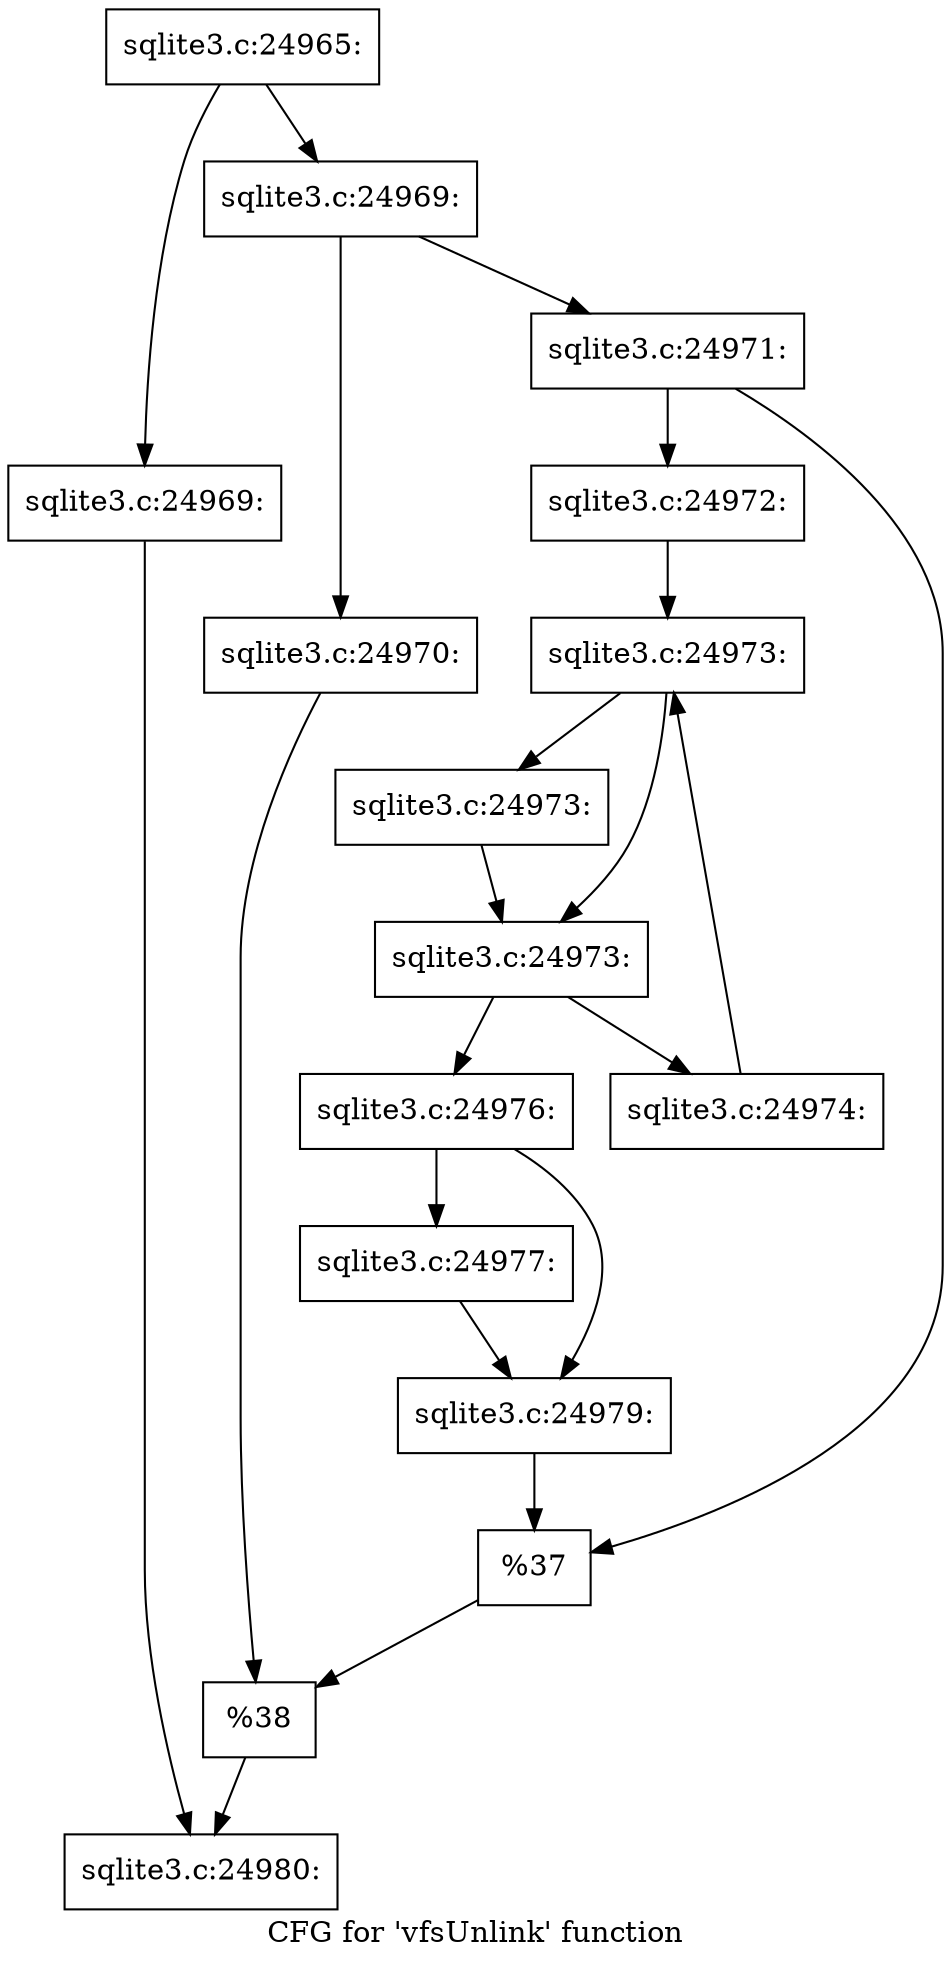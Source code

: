 digraph "CFG for 'vfsUnlink' function" {
	label="CFG for 'vfsUnlink' function";

	Node0x55c0f6f8ea40 [shape=record,label="{sqlite3.c:24965:}"];
	Node0x55c0f6f8ea40 -> Node0x55c0f6f8f250;
	Node0x55c0f6f8ea40 -> Node0x55c0f6f8f2f0;
	Node0x55c0f6f8f250 [shape=record,label="{sqlite3.c:24969:}"];
	Node0x55c0f6f8f250 -> Node0x55c0f6f8f2a0;
	Node0x55c0f6f8f2f0 [shape=record,label="{sqlite3.c:24969:}"];
	Node0x55c0f6f8f2f0 -> Node0x55c0f6f8f650;
	Node0x55c0f6f8f2f0 -> Node0x55c0f6f8f6f0;
	Node0x55c0f6f8f650 [shape=record,label="{sqlite3.c:24970:}"];
	Node0x55c0f6f8f650 -> Node0x55c0f6f8f6a0;
	Node0x55c0f6f8f6f0 [shape=record,label="{sqlite3.c:24971:}"];
	Node0x55c0f6f8f6f0 -> Node0x55c0f6f8fd70;
	Node0x55c0f6f8f6f0 -> Node0x55c0f6f8fdc0;
	Node0x55c0f6f8fd70 [shape=record,label="{sqlite3.c:24972:}"];
	Node0x55c0f6f8fd70 -> Node0x55c0f6f904b0;
	Node0x55c0f6f904b0 [shape=record,label="{sqlite3.c:24973:}"];
	Node0x55c0f6f904b0 -> Node0x55c0f6f906e0;
	Node0x55c0f6f904b0 -> Node0x55c0f6f90690;
	Node0x55c0f6f906e0 [shape=record,label="{sqlite3.c:24973:}"];
	Node0x55c0f6f906e0 -> Node0x55c0f6f90690;
	Node0x55c0f6f90690 [shape=record,label="{sqlite3.c:24973:}"];
	Node0x55c0f6f90690 -> Node0x55c0f6f90f90;
	Node0x55c0f6f90690 -> Node0x55c0f6f90610;
	Node0x55c0f6f90f90 [shape=record,label="{sqlite3.c:24974:}"];
	Node0x55c0f6f90f90 -> Node0x55c0f6f904b0;
	Node0x55c0f6f90610 [shape=record,label="{sqlite3.c:24976:}"];
	Node0x55c0f6f90610 -> Node0x55c0f6f91600;
	Node0x55c0f6f90610 -> Node0x55c0f6f91650;
	Node0x55c0f6f91600 [shape=record,label="{sqlite3.c:24977:}"];
	Node0x55c0f6f91600 -> Node0x55c0f6f91650;
	Node0x55c0f6f91650 [shape=record,label="{sqlite3.c:24979:}"];
	Node0x55c0f6f91650 -> Node0x55c0f6f8fdc0;
	Node0x55c0f6f8fdc0 [shape=record,label="{%37}"];
	Node0x55c0f6f8fdc0 -> Node0x55c0f6f8f6a0;
	Node0x55c0f6f8f6a0 [shape=record,label="{%38}"];
	Node0x55c0f6f8f6a0 -> Node0x55c0f6f8f2a0;
	Node0x55c0f6f8f2a0 [shape=record,label="{sqlite3.c:24980:}"];
}

